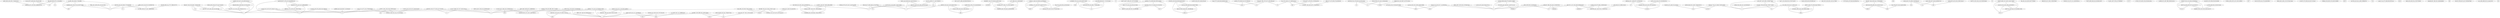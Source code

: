 graph A {
    a08d0aaa_ef12_4185_94bc_ddf8eabc970b
    359ff6a4_cdd1_4809_9c80_ad75c5e31d5b
    add72675_2205_4afb_aae8_0e51dd27fef5
    3db511af_f37e_4699_a60f_f8845582b51d
    f4c56f4a_b537_48d1_b71e_62e47a8df576
    c6538f4a_a7d1_4b16_9d70_8e0947302778
    9546e4cd_8566_499e_9611_7c21623c0ed4
    55f5f4c9_652a_4194_8e65_5418488936e6
    7fa8271b_9b57_490b_b051_067223293f86
    aadc020b_2520_471e_9a3b_b31e70e52526
    396119cf_d065_464d_8205_a9d4a33d2a49
    a9ec0310_a4a2_454c_b39e_a0cb7b252add
    ac11de6c_3f09_407c_8447_96fff2084301
    174f4aa6_7673_48ef_8b48_fbdd9b47ed44
    17d80334_a881_4528_bc34_9509fdc9eb0f
    22ff5abf_04a3_4a33_b8b7_ba7b761c83e2
    255c8823_6db3_498f_ab02_c64dff000f2d
    2595e67f_bb3d_4c59_a7bf_86e305705f4b
    78a70ced_9071_4b7f_b67a_d7d50dad1f2b
    fa4bfbd8_be02_450a_b7ab_b25497553bdb
    3e128061_a05f_4407_969b_affbea6b6f91
    65a4761a_cb2a_45ee_9110_5b2000b25012
    813bae71_c5c4_40e6_b5cb_247a872a4228
    54cf04bd_29ed_46e5_af1c_8a035dbf1e9f
    e160f7cc_b481_450e_824d_b7ff97ba6ae0
    7187cc10_dfb6_4d43_ac4a_dbfff5ddac97
    b612c6d9_2efc_4265_a348_4e295d9fe728
    404762d8_f4d0_4a32_ae86_5c5cac3b2dac
    761856ff_a02e_4f28_beb0_8910d9b5a1ef
    d42d619f_0830_437e_a053_4c4f970b9315
    9092e461_8523_40c8_981e_4431ca279695
    868d7c76_8e0a_4e79_bfa6_8ba59b9a87aa
    843c5c46_c514_4473_a42a_67db00af0a96
    7c065d39_d216_46f2_8345_3675259a31fe
    5ec2ad3d_a239_47be_a684_29ac106844ea
    d0d15449_656d_4ff4_a0cb_91500c021e36
    9b9c88ae_97d6_4f1d_9ffe_26811124ed98
    e1384898_47e6_4ccd_a248_8c28b7e23b67
    806be5da_bed2_47ee_b6fd_2240d298a3c6
    0b81f791_cf43_41d6_a149_355bf254dbe0
    95cf5ee9_4ef0_442e_acc2_c9e43ff29561
    b6aacdb7_5991_4781_8a7c_0591e69b4ad5
    62172f6e_45dc_4a2e_8b30_9ed737f28b40
    5db25df8_7405_432c_93e6_a784871ccad2
    b962503d_1e4d_4d54_917b_6ba7a720bc2d
    53b7a078_b5ac_4c9a_8950_7c500213d6c8
    b83e8d63_12a9_4755_96a8_bce408116ed1
    4881d0f6_f02d_43a7_b365_a780b8788947
    4aef3b36_2e04_4de7_a45a_fd8194422b15
    c86e44b7_38fb_403e_8e6c_281fe9f1828c
    ddfd35a4_151e_43d5_a611_ef00437ddeac
    44fedc9c_eaeb_48bb_8bac_84a201b451a0
    1f239c06_1cfc_4251_b1c2_e0933f356c1e
    30f7bd75_8956_48f4_af5a_9f18b82cd879
    621290f2_dd1c_4657_878d_42c789089847
    515727d4_ef6c_44da_a9bd_e71c8ba5ff0c
    7c10eaf3_9102_4555_857d_2dd2a17117f1
    9c93b22a_61cb_42c1_a7ed_0b01aad60b7c
    634a4e4b_3dd3_4d57_afde_9e4d969437a9
    9a725cf2_1f23_4992_810b_b05e8441dbce
    44806878_9785_4f4f_a23c_58f624164c61
    8d05f37d_d8d2_4c01_bd81_0ac8ce726650
    adefcb4e_70ce_48f0_96a8_00b50cadde0a
    2c2af5f9_b181_4d97_bff9_2b0b6245a23e
    cb2af1c8_5e54_44ba_a3f8_eaab5626f37e
    5479ceb5_8342_4f77_905c_347fe13ed26f
    0b12ec47_df88_4cb1_9147_9a9c3c46c5a2
    3ba48f1f_5f81_4559_a703_b44b2fe83e46
    921101ac_93d0_494b_8ba3_82c9b1910eb3
    44411ab6_08f1_4025_956d_620e3543d0d8
    e4b322dd_4ab1_4445_97e8_c75e06c3d7ad
    32f530c6_87f8_425c_ba40_4c3bbe6aeb6e
    8b7d83ca_9004_4053_a35c_02d2142f6933
    ba96163f_b873_4708_a220_dba99d604226
    dfec0276_4a96_4b00_9f1f_1b2c966cbf68
    1f8558e3_8700_4b7e_9a31_5ae076aeed88
    fcbb12c0_fd40_46e6_b2b1_d3fc08fdcb4b
    b902059c_13d6_4a6a_bf00_53020c7eb76f
    4abfd210_4f3f_4732_930b_6babc7f8a97a
    42059005_a212_4fd9_a45a_1af4dcb8e987
    c660d4ee_9411_4469_8075_7407fbaf3c90
    950edf83_2947_4be9_8cf2_ff3f5e584ca3
    ffacfa33_7e06_420d_bb62_70ef54052d6c
    d1a4b69b_0af1_4206_96e4_784441c9914e
    c1bc4b05_7369_4e85_86a4_738b77c26c6b
    8f657d87_39ca_4c2e_8448_e263e9fc9aec
    fab672da_dab8_4d53_b470_dc2e1dbc52c7
    a7b8ccfc_8546_4fcb_82ed_cefae16d25c4
    15677cb1_e5d0_4158_a5ae_51c590eca431
    5c6c2c02_f55f_4a5e_b729_84ef91f9f3c7
    bb8ee3bf_69bd_448d_9de0_6218793ac290
    2ace32ad_4430_4291_95d9_ed49e02af69e
    e09250c8_01be_4749_b6a5_6aa32b218a9a
    88537fbe_a79a_4abd_82bd_ea2634d2eaf1
    94dccac9_4873_4ed8_8a6a_205ad1fc1db9
    17f92c49_ee37_48d5_9a98_a47e4b76fae4
    7a810dc0_99d8_48dd_9779_bb8541188b65
    ebda5053_c32e_44a5_ba22_b8fdbeb9991f
    d6ae8656_efef_4789_beb0_ab3900b5d2bf
    6fa7a92d_3d27_4b80_ab2a_b56dd6709c1a
    cef33a6a_f519_4d32_8140_6754263d7b6a
    18f94b3e_dfe1_4db3_a150_9103dec24dab
    b14d5ae4_1b1a_4e7b_8474_da735aeae012
    19d0b243_f263_439e_8278_5ed179a49051
    4ac22dd7_0c79_4f38_b4c8_0fc17ecf1ee0
    dde12531_14e7_420e_b4fd_5f4689c8443f
    ddcc3675_11d1_453a_acd4_358362237274
    5ff58dab_33e6_4fb5_b105_b6c821bd6891
    729a9832_8494_4d54_95d1_7dcfed201921
    0a4df99b_be48_4daf_9639_7ce194584c87
    96570acb_612a_4965_b711_46a7d55f467d
    7a3e7d39_a4c9_44ec_ad89_2f18ff44674f
    6bbfc200_774b_4c15_8b66_37b997e506d2
    8c74873f_a7b4_4478_9723_5646355825f7
    a13a04f1_1360_448c_a097_474be9439c22
    eee498b1_bc90_4ff9_bd5e_9a369740f5e9
    c3e552ae_6a0f_468f_b8a6_8484f2758661
    bfe89f20_42da_4542_b190_eacb01843270
    bb7bdb0e_496e_4eeb_a0d9_f4af641d396e
    7154f2ac_3313_4449_a121_5d4f02a85a24
    beddaec4_9887_4045_9761_19d205e98ba9
    5837ad08_7e27_4e70_b0b3_874ee59b285d
    e85c8ca1_ebe8_4ec8_988e_bea29598eb3a
    99025dda_379f_4d75_b3a9_0afa90a559b0
    7a964136_f89f_4c85_b4a4_78f0e657dc0e
    e6976306_5f2f_4c6c_86d2_17c68f2ed86a
    3c63b79b_e328_4453_969c_7f722636d59b
    35a1ebd8_e1db_4070_9bde_18090824e8c3
    01aa8f5a_0e26_41a6_b51f_01d360693749
    809ea4ed_7aa4_4275_b6fd_985c625b7ead
    9638492b_2bc9_4e35_abe9_9166a2c9c1ea
    d28abb9c_9e4d_4d3c_8200_3387cdb2916a
    e801f2b7_4dbe_4f40_9ea4_15260a63963c
    93252b6b_482f_4683_b070_41cfe4a8fbc3
    2097b4f8_cd39_4409_916a_182027600881
    c530e500_a560_4fbe_8fbf_98ab3bc639c7
    3c8b8604_7724_42e5_acf3_8f0beabc186f
    32c9ec3f_1aea_4433_8c27_1a41d92bd3ae
    d02cf2e5_28f4_453a_9c4a_551ca3529e9a
    6e9da6dd_f8a7_4fb3_bb2c_9bb08ed9fe02
    7358333b_0b94_461c_8c90_5b1a8e9287fe
    78ab3d3b_5783_46fb_81fa_87c073884c82
    4e080c4f_8ad9_491c_bd54_7394b545b745
    fdc8262b_41b9_4737_b5e0_e017531942fc
    734de2b0_9b78_4422_b91d_61f9b15a6a10
    580ca520_4871_4613_9381_2350dd7746ab
    35e99fca_0667_4059_83a6_165398af7e59
    ddd374c4_a16f_44eb_b104_b60d9b11806c
    9157ee65_5719_4c4b_ae4e_f92e3a323d4b
    2d5e47af_7096_4b22_ba37_655838d7fde8
    0984ee1e_40f4_4668_b5e3_e1eae8a21f01
    90699628_b8da_4396_99c8_3e43b60e85e1
    6dd3f326_2c09_4ab1_be5b_f3feaf10c50e
    f521e0d3_eed2_48af_9dc7_e48276c1ccad
    6d5347f6_40f8_4cea_9776_7bf8bc25b778
    365c3fea_f0fb_4c50_8038_7b93a1e46426
    e09250c8_01be_4749_b6a5_6aa32b218a9a -- 32f530c6_87f8_425c_ba40_4c3bbe6aeb6e
    e09250c8_01be_4749_b6a5_6aa32b218a9a -- 22ff5abf_04a3_4a33_b8b7_ba7b761c83e2
    e09250c8_01be_4749_b6a5_6aa32b218a9a -- 761856ff_a02e_4f28_beb0_8910d9b5a1ef
    32f530c6_87f8_425c_ba40_4c3bbe6aeb6e -- 22ff5abf_04a3_4a33_b8b7_ba7b761c83e2
    32f530c6_87f8_425c_ba40_4c3bbe6aeb6e -- 761856ff_a02e_4f28_beb0_8910d9b5a1ef
    22ff5abf_04a3_4a33_b8b7_ba7b761c83e2 -- 761856ff_a02e_4f28_beb0_8910d9b5a1ef
    580ca520_4871_4613_9381_2350dd7746ab -- c1bc4b05_7369_4e85_86a4_738b77c26c6b
    580ca520_4871_4613_9381_2350dd7746ab -- 54cf04bd_29ed_46e5_af1c_8a035dbf1e9f
    580ca520_4871_4613_9381_2350dd7746ab -- 4ac22dd7_0c79_4f38_b4c8_0fc17ecf1ee0
    c1bc4b05_7369_4e85_86a4_738b77c26c6b -- 54cf04bd_29ed_46e5_af1c_8a035dbf1e9f
    c1bc4b05_7369_4e85_86a4_738b77c26c6b -- 4ac22dd7_0c79_4f38_b4c8_0fc17ecf1ee0
    54cf04bd_29ed_46e5_af1c_8a035dbf1e9f -- 4ac22dd7_0c79_4f38_b4c8_0fc17ecf1ee0
    6bbfc200_774b_4c15_8b66_37b997e506d2 -- 4e080c4f_8ad9_491c_bd54_7394b545b745
    6bbfc200_774b_4c15_8b66_37b997e506d2 -- 404762d8_f4d0_4a32_ae86_5c5cac3b2dac
    6bbfc200_774b_4c15_8b66_37b997e506d2 -- 813bae71_c5c4_40e6_b5cb_247a872a4228
    4e080c4f_8ad9_491c_bd54_7394b545b745 -- 404762d8_f4d0_4a32_ae86_5c5cac3b2dac
    4e080c4f_8ad9_491c_bd54_7394b545b745 -- 813bae71_c5c4_40e6_b5cb_247a872a4228
    404762d8_f4d0_4a32_ae86_5c5cac3b2dac -- 813bae71_c5c4_40e6_b5cb_247a872a4228
    6fa7a92d_3d27_4b80_ab2a_b56dd6709c1a -- 255c8823_6db3_498f_ab02_c64dff000f2d
    6fa7a92d_3d27_4b80_ab2a_b56dd6709c1a -- 9b9c88ae_97d6_4f1d_9ffe_26811124ed98
    6fa7a92d_3d27_4b80_ab2a_b56dd6709c1a -- d42d619f_0830_437e_a053_4c4f970b9315
    255c8823_6db3_498f_ab02_c64dff000f2d -- 9b9c88ae_97d6_4f1d_9ffe_26811124ed98
    255c8823_6db3_498f_ab02_c64dff000f2d -- d42d619f_0830_437e_a053_4c4f970b9315
    9b9c88ae_97d6_4f1d_9ffe_26811124ed98 -- d42d619f_0830_437e_a053_4c4f970b9315
    6dd3f326_2c09_4ab1_be5b_f3feaf10c50e -- 3ba48f1f_5f81_4559_a703_b44b2fe83e46
    6dd3f326_2c09_4ab1_be5b_f3feaf10c50e -- a7b8ccfc_8546_4fcb_82ed_cefae16d25c4
    6dd3f326_2c09_4ab1_be5b_f3feaf10c50e -- 4881d0f6_f02d_43a7_b365_a780b8788947
    3ba48f1f_5f81_4559_a703_b44b2fe83e46 -- a7b8ccfc_8546_4fcb_82ed_cefae16d25c4
    3ba48f1f_5f81_4559_a703_b44b2fe83e46 -- 4881d0f6_f02d_43a7_b365_a780b8788947
    a7b8ccfc_8546_4fcb_82ed_cefae16d25c4 -- 4881d0f6_f02d_43a7_b365_a780b8788947
    fdc8262b_41b9_4737_b5e0_e017531942fc -- 0b12ec47_df88_4cb1_9147_9a9c3c46c5a2
    fdc8262b_41b9_4737_b5e0_e017531942fc -- 17d80334_a881_4528_bc34_9509fdc9eb0f
    fdc8262b_41b9_4737_b5e0_e017531942fc -- 9a725cf2_1f23_4992_810b_b05e8441dbce
    0b12ec47_df88_4cb1_9147_9a9c3c46c5a2 -- 17d80334_a881_4528_bc34_9509fdc9eb0f
    0b12ec47_df88_4cb1_9147_9a9c3c46c5a2 -- 9a725cf2_1f23_4992_810b_b05e8441dbce
    17d80334_a881_4528_bc34_9509fdc9eb0f -- 9a725cf2_1f23_4992_810b_b05e8441dbce
    dde12531_14e7_420e_b4fd_5f4689c8443f -- 35a1ebd8_e1db_4070_9bde_18090824e8c3
    dde12531_14e7_420e_b4fd_5f4689c8443f -- 44806878_9785_4f4f_a23c_58f624164c61
    dde12531_14e7_420e_b4fd_5f4689c8443f -- e4b322dd_4ab1_4445_97e8_c75e06c3d7ad
    35a1ebd8_e1db_4070_9bde_18090824e8c3 -- 44806878_9785_4f4f_a23c_58f624164c61
    35a1ebd8_e1db_4070_9bde_18090824e8c3 -- e4b322dd_4ab1_4445_97e8_c75e06c3d7ad
    44806878_9785_4f4f_a23c_58f624164c61 -- e4b322dd_4ab1_4445_97e8_c75e06c3d7ad
    93252b6b_482f_4683_b070_41cfe4a8fbc3 -- 94dccac9_4873_4ed8_8a6a_205ad1fc1db9
    93252b6b_482f_4683_b070_41cfe4a8fbc3 -- 729a9832_8494_4d54_95d1_7dcfed201921
    93252b6b_482f_4683_b070_41cfe4a8fbc3 -- a08d0aaa_ef12_4185_94bc_ddf8eabc970b
    94dccac9_4873_4ed8_8a6a_205ad1fc1db9 -- 729a9832_8494_4d54_95d1_7dcfed201921
    94dccac9_4873_4ed8_8a6a_205ad1fc1db9 -- a08d0aaa_ef12_4185_94bc_ddf8eabc970b
    729a9832_8494_4d54_95d1_7dcfed201921 -- a08d0aaa_ef12_4185_94bc_ddf8eabc970b
    4aef3b36_2e04_4de7_a45a_fd8194422b15 -- bb8ee3bf_69bd_448d_9de0_6218793ac290
    4aef3b36_2e04_4de7_a45a_fd8194422b15 -- ddcc3675_11d1_453a_acd4_358362237274
    4aef3b36_2e04_4de7_a45a_fd8194422b15 -- 5ff58dab_33e6_4fb5_b105_b6c821bd6891
    bb8ee3bf_69bd_448d_9de0_6218793ac290 -- ddcc3675_11d1_453a_acd4_358362237274
    bb8ee3bf_69bd_448d_9de0_6218793ac290 -- 5ff58dab_33e6_4fb5_b105_b6c821bd6891
    ddcc3675_11d1_453a_acd4_358362237274 -- 5ff58dab_33e6_4fb5_b105_b6c821bd6891
    806be5da_bed2_47ee_b6fd_2240d298a3c6 -- 634a4e4b_3dd3_4d57_afde_9e4d969437a9
    806be5da_bed2_47ee_b6fd_2240d298a3c6 -- 734de2b0_9b78_4422_b91d_61f9b15a6a10
    806be5da_bed2_47ee_b6fd_2240d298a3c6 -- 2097b4f8_cd39_4409_916a_182027600881
    634a4e4b_3dd3_4d57_afde_9e4d969437a9 -- 734de2b0_9b78_4422_b91d_61f9b15a6a10
    634a4e4b_3dd3_4d57_afde_9e4d969437a9 -- 2097b4f8_cd39_4409_916a_182027600881
    734de2b0_9b78_4422_b91d_61f9b15a6a10 -- 2097b4f8_cd39_4409_916a_182027600881
    8d05f37d_d8d2_4c01_bd81_0ac8ce726650 -- cb2af1c8_5e54_44ba_a3f8_eaab5626f37e
    8d05f37d_d8d2_4c01_bd81_0ac8ce726650 -- ddd374c4_a16f_44eb_b104_b60d9b11806c
    8d05f37d_d8d2_4c01_bd81_0ac8ce726650 -- 62172f6e_45dc_4a2e_8b30_9ed737f28b40
    cb2af1c8_5e54_44ba_a3f8_eaab5626f37e -- ddd374c4_a16f_44eb_b104_b60d9b11806c
    cb2af1c8_5e54_44ba_a3f8_eaab5626f37e -- 62172f6e_45dc_4a2e_8b30_9ed737f28b40
    ddd374c4_a16f_44eb_b104_b60d9b11806c -- 62172f6e_45dc_4a2e_8b30_9ed737f28b40
    7c10eaf3_9102_4555_857d_2dd2a17117f1 -- 5ec2ad3d_a239_47be_a684_29ac106844ea
    7c10eaf3_9102_4555_857d_2dd2a17117f1 -- 0a4df99b_be48_4daf_9639_7ce194584c87
    7c10eaf3_9102_4555_857d_2dd2a17117f1 -- 8b7d83ca_9004_4053_a35c_02d2142f6933
    5ec2ad3d_a239_47be_a684_29ac106844ea -- 0a4df99b_be48_4daf_9639_7ce194584c87
    5ec2ad3d_a239_47be_a684_29ac106844ea -- 8b7d83ca_9004_4053_a35c_02d2142f6933
    0a4df99b_be48_4daf_9639_7ce194584c87 -- 8b7d83ca_9004_4053_a35c_02d2142f6933
    c530e500_a560_4fbe_8fbf_98ab3bc639c7 -- c3e552ae_6a0f_468f_b8a6_8484f2758661
    c530e500_a560_4fbe_8fbf_98ab3bc639c7 -- fcbb12c0_fd40_46e6_b2b1_d3fc08fdcb4b
    c530e500_a560_4fbe_8fbf_98ab3bc639c7 -- 396119cf_d065_464d_8205_a9d4a33d2a49
    c3e552ae_6a0f_468f_b8a6_8484f2758661 -- fcbb12c0_fd40_46e6_b2b1_d3fc08fdcb4b
    c3e552ae_6a0f_468f_b8a6_8484f2758661 -- 396119cf_d065_464d_8205_a9d4a33d2a49
    fcbb12c0_fd40_46e6_b2b1_d3fc08fdcb4b -- 396119cf_d065_464d_8205_a9d4a33d2a49
    adefcb4e_70ce_48f0_96a8_00b50cadde0a -- aadc020b_2520_471e_9a3b_b31e70e52526
    adefcb4e_70ce_48f0_96a8_00b50cadde0a -- 9157ee65_5719_4c4b_ae4e_f92e3a323d4b
    adefcb4e_70ce_48f0_96a8_00b50cadde0a -- dfec0276_4a96_4b00_9f1f_1b2c966cbf68
    aadc020b_2520_471e_9a3b_b31e70e52526 -- 9157ee65_5719_4c4b_ae4e_f92e3a323d4b
    aadc020b_2520_471e_9a3b_b31e70e52526 -- dfec0276_4a96_4b00_9f1f_1b2c966cbf68
    9157ee65_5719_4c4b_ae4e_f92e3a323d4b -- dfec0276_4a96_4b00_9f1f_1b2c966cbf68
    365c3fea_f0fb_4c50_8038_7b93a1e46426 -- 5db25df8_7405_432c_93e6_a784871ccad2
    365c3fea_f0fb_4c50_8038_7b93a1e46426 -- 7358333b_0b94_461c_8c90_5b1a8e9287fe
    365c3fea_f0fb_4c50_8038_7b93a1e46426 -- b14d5ae4_1b1a_4e7b_8474_da735aeae012
    5db25df8_7405_432c_93e6_a784871ccad2 -- 7358333b_0b94_461c_8c90_5b1a8e9287fe
    5db25df8_7405_432c_93e6_a784871ccad2 -- b14d5ae4_1b1a_4e7b_8474_da735aeae012
    7358333b_0b94_461c_8c90_5b1a8e9287fe -- b14d5ae4_1b1a_4e7b_8474_da735aeae012
    8f657d87_39ca_4c2e_8448_e263e9fc9aec -- fab672da_dab8_4d53_b470_dc2e1dbc52c7
    8f657d87_39ca_4c2e_8448_e263e9fc9aec -- 921101ac_93d0_494b_8ba3_82c9b1910eb3
    8f657d87_39ca_4c2e_8448_e263e9fc9aec -- bfe89f20_42da_4542_b190_eacb01843270
    fab672da_dab8_4d53_b470_dc2e1dbc52c7 -- 921101ac_93d0_494b_8ba3_82c9b1910eb3
    fab672da_dab8_4d53_b470_dc2e1dbc52c7 -- bfe89f20_42da_4542_b190_eacb01843270
    921101ac_93d0_494b_8ba3_82c9b1910eb3 -- bfe89f20_42da_4542_b190_eacb01843270
    ba96163f_b873_4708_a220_dba99d604226 -- ebda5053_c32e_44a5_ba22_b8fdbeb9991f
    ba96163f_b873_4708_a220_dba99d604226 -- ddfd35a4_151e_43d5_a611_ef00437ddeac
    ba96163f_b873_4708_a220_dba99d604226 -- 0b81f791_cf43_41d6_a149_355bf254dbe0
    ebda5053_c32e_44a5_ba22_b8fdbeb9991f -- ddfd35a4_151e_43d5_a611_ef00437ddeac
    ebda5053_c32e_44a5_ba22_b8fdbeb9991f -- 0b81f791_cf43_41d6_a149_355bf254dbe0
    ddfd35a4_151e_43d5_a611_ef00437ddeac -- 0b81f791_cf43_41d6_a149_355bf254dbe0
    15677cb1_e5d0_4158_a5ae_51c590eca431 -- 4abfd210_4f3f_4732_930b_6babc7f8a97a
    15677cb1_e5d0_4158_a5ae_51c590eca431 -- bb7bdb0e_496e_4eeb_a0d9_f4af641d396e
    15677cb1_e5d0_4158_a5ae_51c590eca431 -- 0984ee1e_40f4_4668_b5e3_e1eae8a21f01
    4abfd210_4f3f_4732_930b_6babc7f8a97a -- bb7bdb0e_496e_4eeb_a0d9_f4af641d396e
    4abfd210_4f3f_4732_930b_6babc7f8a97a -- 0984ee1e_40f4_4668_b5e3_e1eae8a21f01
    bb7bdb0e_496e_4eeb_a0d9_f4af641d396e -- 0984ee1e_40f4_4668_b5e3_e1eae8a21f01
    b83e8d63_12a9_4755_96a8_bce408116ed1 -- 42059005_a212_4fd9_a45a_1af4dcb8e987
    b83e8d63_12a9_4755_96a8_bce408116ed1 -- f4c56f4a_b537_48d1_b71e_62e47a8df576
    b83e8d63_12a9_4755_96a8_bce408116ed1 -- d6ae8656_efef_4789_beb0_ab3900b5d2bf
    42059005_a212_4fd9_a45a_1af4dcb8e987 -- f4c56f4a_b537_48d1_b71e_62e47a8df576
    42059005_a212_4fd9_a45a_1af4dcb8e987 -- d6ae8656_efef_4789_beb0_ab3900b5d2bf
    f4c56f4a_b537_48d1_b71e_62e47a8df576 -- d6ae8656_efef_4789_beb0_ab3900b5d2bf
    c660d4ee_9411_4469_8075_7407fbaf3c90 -- 65a4761a_cb2a_45ee_9110_5b2000b25012
    c660d4ee_9411_4469_8075_7407fbaf3c90 -- d28abb9c_9e4d_4d3c_8200_3387cdb2916a
    c660d4ee_9411_4469_8075_7407fbaf3c90 -- 621290f2_dd1c_4657_878d_42c789089847
    65a4761a_cb2a_45ee_9110_5b2000b25012 -- d28abb9c_9e4d_4d3c_8200_3387cdb2916a
    65a4761a_cb2a_45ee_9110_5b2000b25012 -- 621290f2_dd1c_4657_878d_42c789089847
    d28abb9c_9e4d_4d3c_8200_3387cdb2916a -- 621290f2_dd1c_4657_878d_42c789089847
    7154f2ac_3313_4449_a121_5d4f02a85a24 -- 78a70ced_9071_4b7f_b67a_d7d50dad1f2b
    7154f2ac_3313_4449_a121_5d4f02a85a24 -- 5837ad08_7e27_4e70_b0b3_874ee59b285d
    7154f2ac_3313_4449_a121_5d4f02a85a24 -- a13a04f1_1360_448c_a097_474be9439c22
    78a70ced_9071_4b7f_b67a_d7d50dad1f2b -- 5837ad08_7e27_4e70_b0b3_874ee59b285d
    78a70ced_9071_4b7f_b67a_d7d50dad1f2b -- a13a04f1_1360_448c_a097_474be9439c22
    5837ad08_7e27_4e70_b0b3_874ee59b285d -- a13a04f1_1360_448c_a097_474be9439c22
    95cf5ee9_4ef0_442e_acc2_c9e43ff29561 -- 7c065d39_d216_46f2_8345_3675259a31fe
    95cf5ee9_4ef0_442e_acc2_c9e43ff29561 -- 7187cc10_dfb6_4d43_ac4a_dbfff5ddac97
    95cf5ee9_4ef0_442e_acc2_c9e43ff29561 -- 868d7c76_8e0a_4e79_bfa6_8ba59b9a87aa
    7c065d39_d216_46f2_8345_3675259a31fe -- 7187cc10_dfb6_4d43_ac4a_dbfff5ddac97
    7c065d39_d216_46f2_8345_3675259a31fe -- 868d7c76_8e0a_4e79_bfa6_8ba59b9a87aa
    7187cc10_dfb6_4d43_ac4a_dbfff5ddac97 -- 868d7c76_8e0a_4e79_bfa6_8ba59b9a87aa
    eee498b1_bc90_4ff9_bd5e_9a369740f5e9 -- 7a964136_f89f_4c85_b4a4_78f0e657dc0e
    eee498b1_bc90_4ff9_bd5e_9a369740f5e9 -- 5479ceb5_8342_4f77_905c_347fe13ed26f
    eee498b1_bc90_4ff9_bd5e_9a369740f5e9 -- 30f7bd75_8956_48f4_af5a_9f18b82cd879
    7a964136_f89f_4c85_b4a4_78f0e657dc0e -- 5479ceb5_8342_4f77_905c_347fe13ed26f
    7a964136_f89f_4c85_b4a4_78f0e657dc0e -- 30f7bd75_8956_48f4_af5a_9f18b82cd879
    5479ceb5_8342_4f77_905c_347fe13ed26f -- 30f7bd75_8956_48f4_af5a_9f18b82cd879
    b612c6d9_2efc_4265_a348_4e295d9fe728 -- 3e128061_a05f_4407_969b_affbea6b6f91
    b612c6d9_2efc_4265_a348_4e295d9fe728 -- beddaec4_9887_4045_9761_19d205e98ba9
    b612c6d9_2efc_4265_a348_4e295d9fe728 -- d1a4b69b_0af1_4206_96e4_784441c9914e
    3e128061_a05f_4407_969b_affbea6b6f91 -- beddaec4_9887_4045_9761_19d205e98ba9
    3e128061_a05f_4407_969b_affbea6b6f91 -- d1a4b69b_0af1_4206_96e4_784441c9914e
    beddaec4_9887_4045_9761_19d205e98ba9 -- d1a4b69b_0af1_4206_96e4_784441c9914e
    3c8b8604_7724_42e5_acf3_8f0beabc186f -- 9c93b22a_61cb_42c1_a7ed_0b01aad60b7c
    3c8b8604_7724_42e5_acf3_8f0beabc186f -- b902059c_13d6_4a6a_bf00_53020c7eb76f
    3c8b8604_7724_42e5_acf3_8f0beabc186f -- 7a3e7d39_a4c9_44ec_ad89_2f18ff44674f
    9c93b22a_61cb_42c1_a7ed_0b01aad60b7c -- b902059c_13d6_4a6a_bf00_53020c7eb76f
    9c93b22a_61cb_42c1_a7ed_0b01aad60b7c -- 7a3e7d39_a4c9_44ec_ad89_2f18ff44674f
    b902059c_13d6_4a6a_bf00_53020c7eb76f -- 7a3e7d39_a4c9_44ec_ad89_2f18ff44674f
    e85c8ca1_ebe8_4ec8_988e_bea29598eb3a -- c6538f4a_a7d1_4b16_9d70_8e0947302778
    e85c8ca1_ebe8_4ec8_988e_bea29598eb3a -- 88537fbe_a79a_4abd_82bd_ea2634d2eaf1
    e85c8ca1_ebe8_4ec8_988e_bea29598eb3a -- cef33a6a_f519_4d32_8140_6754263d7b6a
    c6538f4a_a7d1_4b16_9d70_8e0947302778 -- 88537fbe_a79a_4abd_82bd_ea2634d2eaf1
    c6538f4a_a7d1_4b16_9d70_8e0947302778 -- cef33a6a_f519_4d32_8140_6754263d7b6a
    88537fbe_a79a_4abd_82bd_ea2634d2eaf1 -- cef33a6a_f519_4d32_8140_6754263d7b6a
    b6aacdb7_5991_4781_8a7c_0591e69b4ad5 -- 78ab3d3b_5783_46fb_81fa_87c073884c82
    b6aacdb7_5991_4781_8a7c_0591e69b4ad5 -- 174f4aa6_7673_48ef_8b48_fbdd9b47ed44
    b6aacdb7_5991_4781_8a7c_0591e69b4ad5 -- 44411ab6_08f1_4025_956d_620e3543d0d8
    78ab3d3b_5783_46fb_81fa_87c073884c82 -- 174f4aa6_7673_48ef_8b48_fbdd9b47ed44
    78ab3d3b_5783_46fb_81fa_87c073884c82 -- 44411ab6_08f1_4025_956d_620e3543d0d8
    174f4aa6_7673_48ef_8b48_fbdd9b47ed44 -- 44411ab6_08f1_4025_956d_620e3543d0d8
    515727d4_ef6c_44da_a9bd_e71c8ba5ff0c -- fa4bfbd8_be02_450a_b7ab_b25497553bdb
    515727d4_ef6c_44da_a9bd_e71c8ba5ff0c -- 359ff6a4_cdd1_4809_9c80_ad75c5e31d5b
    515727d4_ef6c_44da_a9bd_e71c8ba5ff0c -- 6e9da6dd_f8a7_4fb3_bb2c_9bb08ed9fe02
    fa4bfbd8_be02_450a_b7ab_b25497553bdb -- 359ff6a4_cdd1_4809_9c80_ad75c5e31d5b
    fa4bfbd8_be02_450a_b7ab_b25497553bdb -- 6e9da6dd_f8a7_4fb3_bb2c_9bb08ed9fe02
    359ff6a4_cdd1_4809_9c80_ad75c5e31d5b -- 6e9da6dd_f8a7_4fb3_bb2c_9bb08ed9fe02
    e160f7cc_b481_450e_824d_b7ff97ba6ae0 -- 843c5c46_c514_4473_a42a_67db00af0a96
    e160f7cc_b481_450e_824d_b7ff97ba6ae0 -- 8c74873f_a7b4_4478_9723_5646355825f7
    e160f7cc_b481_450e_824d_b7ff97ba6ae0 -- d02cf2e5_28f4_453a_9c4a_551ca3529e9a
    843c5c46_c514_4473_a42a_67db00af0a96 -- 8c74873f_a7b4_4478_9723_5646355825f7
    843c5c46_c514_4473_a42a_67db00af0a96 -- d02cf2e5_28f4_453a_9c4a_551ca3529e9a
    8c74873f_a7b4_4478_9723_5646355825f7 -- d02cf2e5_28f4_453a_9c4a_551ca3529e9a
    32c9ec3f_1aea_4433_8c27_1a41d92bd3ae -- 2ace32ad_4430_4291_95d9_ed49e02af69e
    32c9ec3f_1aea_4433_8c27_1a41d92bd3ae -- 2595e67f_bb3d_4c59_a7bf_86e305705f4b
    32c9ec3f_1aea_4433_8c27_1a41d92bd3ae -- 9092e461_8523_40c8_981e_4431ca279695
    2ace32ad_4430_4291_95d9_ed49e02af69e -- 2595e67f_bb3d_4c59_a7bf_86e305705f4b
    2ace32ad_4430_4291_95d9_ed49e02af69e -- 9092e461_8523_40c8_981e_4431ca279695
    2595e67f_bb3d_4c59_a7bf_86e305705f4b -- 9092e461_8523_40c8_981e_4431ca279695
    96570acb_612a_4965_b711_46a7d55f467d -- 44fedc9c_eaeb_48bb_8bac_84a201b451a0
    96570acb_612a_4965_b711_46a7d55f467d -- a9ec0310_a4a2_454c_b39e_a0cb7b252add
    96570acb_612a_4965_b711_46a7d55f467d -- 1f239c06_1cfc_4251_b1c2_e0933f356c1e
    44fedc9c_eaeb_48bb_8bac_84a201b451a0 -- a9ec0310_a4a2_454c_b39e_a0cb7b252add
    44fedc9c_eaeb_48bb_8bac_84a201b451a0 -- 1f239c06_1cfc_4251_b1c2_e0933f356c1e
    a9ec0310_a4a2_454c_b39e_a0cb7b252add -- 1f239c06_1cfc_4251_b1c2_e0933f356c1e
    55f5f4c9_652a_4194_8e65_5418488936e6 -- b962503d_1e4d_4d54_917b_6ba7a720bc2d
    55f5f4c9_652a_4194_8e65_5418488936e6 -- 950edf83_2947_4be9_8cf2_ff3f5e584ca3
    55f5f4c9_652a_4194_8e65_5418488936e6 -- 7fa8271b_9b57_490b_b051_067223293f86
    b962503d_1e4d_4d54_917b_6ba7a720bc2d -- 950edf83_2947_4be9_8cf2_ff3f5e584ca3
    b962503d_1e4d_4d54_917b_6ba7a720bc2d -- 7fa8271b_9b57_490b_b051_067223293f86
    950edf83_2947_4be9_8cf2_ff3f5e584ca3 -- 7fa8271b_9b57_490b_b051_067223293f86
    17f92c49_ee37_48d5_9a98_a47e4b76fae4 -- 53b7a078_b5ac_4c9a_8950_7c500213d6c8
    17f92c49_ee37_48d5_9a98_a47e4b76fae4 -- 1f8558e3_8700_4b7e_9a31_5ae076aeed88
    17f92c49_ee37_48d5_9a98_a47e4b76fae4 -- 3db511af_f37e_4699_a60f_f8845582b51d
    53b7a078_b5ac_4c9a_8950_7c500213d6c8 -- 1f8558e3_8700_4b7e_9a31_5ae076aeed88
    53b7a078_b5ac_4c9a_8950_7c500213d6c8 -- 3db511af_f37e_4699_a60f_f8845582b51d
    1f8558e3_8700_4b7e_9a31_5ae076aeed88 -- 3db511af_f37e_4699_a60f_f8845582b51d
    3c63b79b_e328_4453_969c_7f722636d59b -- 01aa8f5a_0e26_41a6_b51f_01d360693749
    3c63b79b_e328_4453_969c_7f722636d59b -- 6d5347f6_40f8_4cea_9776_7bf8bc25b778
    3c63b79b_e328_4453_969c_7f722636d59b -- ac11de6c_3f09_407c_8447_96fff2084301
    01aa8f5a_0e26_41a6_b51f_01d360693749 -- 6d5347f6_40f8_4cea_9776_7bf8bc25b778
    01aa8f5a_0e26_41a6_b51f_01d360693749 -- ac11de6c_3f09_407c_8447_96fff2084301
    6d5347f6_40f8_4cea_9776_7bf8bc25b778 -- ac11de6c_3f09_407c_8447_96fff2084301
    c86e44b7_38fb_403e_8e6c_281fe9f1828c -- 90699628_b8da_4396_99c8_3e43b60e85e1
    c86e44b7_38fb_403e_8e6c_281fe9f1828c -- 35e99fca_0667_4059_83a6_165398af7e59
    c86e44b7_38fb_403e_8e6c_281fe9f1828c -- 2c2af5f9_b181_4d97_bff9_2b0b6245a23e
    90699628_b8da_4396_99c8_3e43b60e85e1 -- 35e99fca_0667_4059_83a6_165398af7e59
    90699628_b8da_4396_99c8_3e43b60e85e1 -- 2c2af5f9_b181_4d97_bff9_2b0b6245a23e
    35e99fca_0667_4059_83a6_165398af7e59 -- 2c2af5f9_b181_4d97_bff9_2b0b6245a23e
    ffacfa33_7e06_420d_bb62_70ef54052d6c -- 19d0b243_f263_439e_8278_5ed179a49051
    ffacfa33_7e06_420d_bb62_70ef54052d6c -- add72675_2205_4afb_aae8_0e51dd27fef5
    ffacfa33_7e06_420d_bb62_70ef54052d6c -- 5c6c2c02_f55f_4a5e_b729_84ef91f9f3c7
    19d0b243_f263_439e_8278_5ed179a49051 -- add72675_2205_4afb_aae8_0e51dd27fef5
    19d0b243_f263_439e_8278_5ed179a49051 -- 5c6c2c02_f55f_4a5e_b729_84ef91f9f3c7
    add72675_2205_4afb_aae8_0e51dd27fef5 -- 5c6c2c02_f55f_4a5e_b729_84ef91f9f3c7
    7a810dc0_99d8_48dd_9779_bb8541188b65 -- f521e0d3_eed2_48af_9dc7_e48276c1ccad
    7a810dc0_99d8_48dd_9779_bb8541188b65 -- 9638492b_2bc9_4e35_abe9_9166a2c9c1ea
    7a810dc0_99d8_48dd_9779_bb8541188b65 -- 2d5e47af_7096_4b22_ba37_655838d7fde8
    f521e0d3_eed2_48af_9dc7_e48276c1ccad -- 9638492b_2bc9_4e35_abe9_9166a2c9c1ea
    f521e0d3_eed2_48af_9dc7_e48276c1ccad -- 2d5e47af_7096_4b22_ba37_655838d7fde8
    9638492b_2bc9_4e35_abe9_9166a2c9c1ea -- 2d5e47af_7096_4b22_ba37_655838d7fde8
    e801f2b7_4dbe_4f40_9ea4_15260a63963c -- d0d15449_656d_4ff4_a0cb_91500c021e36
    e801f2b7_4dbe_4f40_9ea4_15260a63963c -- 99025dda_379f_4d75_b3a9_0afa90a559b0
    e801f2b7_4dbe_4f40_9ea4_15260a63963c -- 809ea4ed_7aa4_4275_b6fd_985c625b7ead
    d0d15449_656d_4ff4_a0cb_91500c021e36 -- 99025dda_379f_4d75_b3a9_0afa90a559b0
    d0d15449_656d_4ff4_a0cb_91500c021e36 -- 809ea4ed_7aa4_4275_b6fd_985c625b7ead
    99025dda_379f_4d75_b3a9_0afa90a559b0 -- 809ea4ed_7aa4_4275_b6fd_985c625b7ead
    e1384898_47e6_4ccd_a248_8c28b7e23b67 -- 9546e4cd_8566_499e_9611_7c21623c0ed4
    e1384898_47e6_4ccd_a248_8c28b7e23b67 -- e6976306_5f2f_4c6c_86d2_17c68f2ed86a
    e1384898_47e6_4ccd_a248_8c28b7e23b67 -- 18f94b3e_dfe1_4db3_a150_9103dec24dab
    9546e4cd_8566_499e_9611_7c21623c0ed4 -- e6976306_5f2f_4c6c_86d2_17c68f2ed86a
    9546e4cd_8566_499e_9611_7c21623c0ed4 -- 18f94b3e_dfe1_4db3_a150_9103dec24dab
    e6976306_5f2f_4c6c_86d2_17c68f2ed86a -- 18f94b3e_dfe1_4db3_a150_9103dec24dab
}